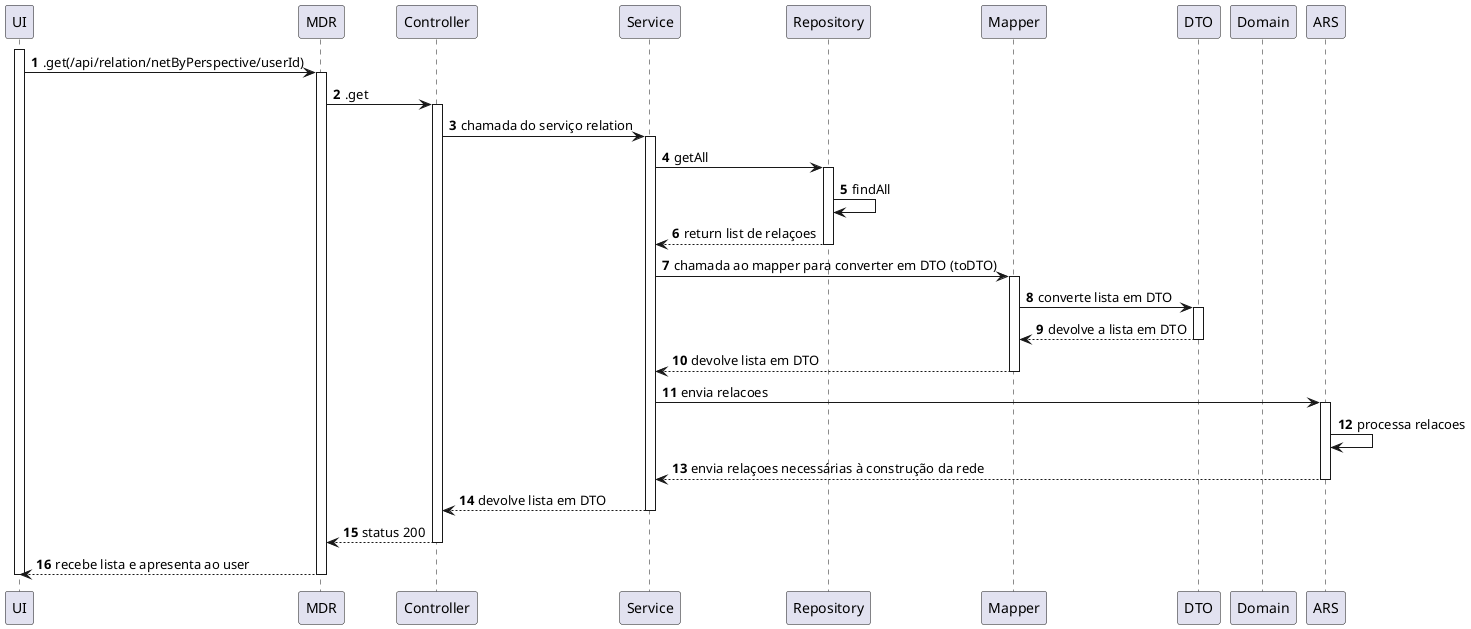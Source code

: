 @startuml
autonumber
'hide footbox

participant "UI" as ui
participant "MDR" as mdr
participant "Controller" as ctrl
participant "Service" as srv
participant "Repository" as rep
participant "Mapper" as mpp
participant "DTO" as dto
participant "Domain" as dom
participant "ARS" as ars


activate ui
ui->mdr: .get(/api/relation/netByPerspective/userId)
activate mdr
mdr->ctrl: .get
activate ctrl
ctrl->srv: chamada do serviço relation
activate srv
srv->rep: getAll
activate rep
rep->rep: findAll
rep-->srv: return list de relaçoes
deactivate rep
srv->mpp: chamada ao mapper para converter em DTO (toDTO)
activate mpp
mpp->dto: converte lista em DTO
activate dto
dto-->mpp: devolve a lista em DTO
deactivate dto
mpp-->srv: devolve lista em DTO
deactivate mpp
srv->ars: envia relacoes
activate ars
ars->ars: processa relacoes
ars-->srv: envia relaçoes necessárias à construção da rede
deactivate ars
srv-->ctrl: devolve lista em DTO
deactivate srv
ctrl-->mdr: status 200
deactivate ctrl
mdr-->ui: recebe lista e apresenta ao user
deactivate mdr
deactivate ui

@enduml
